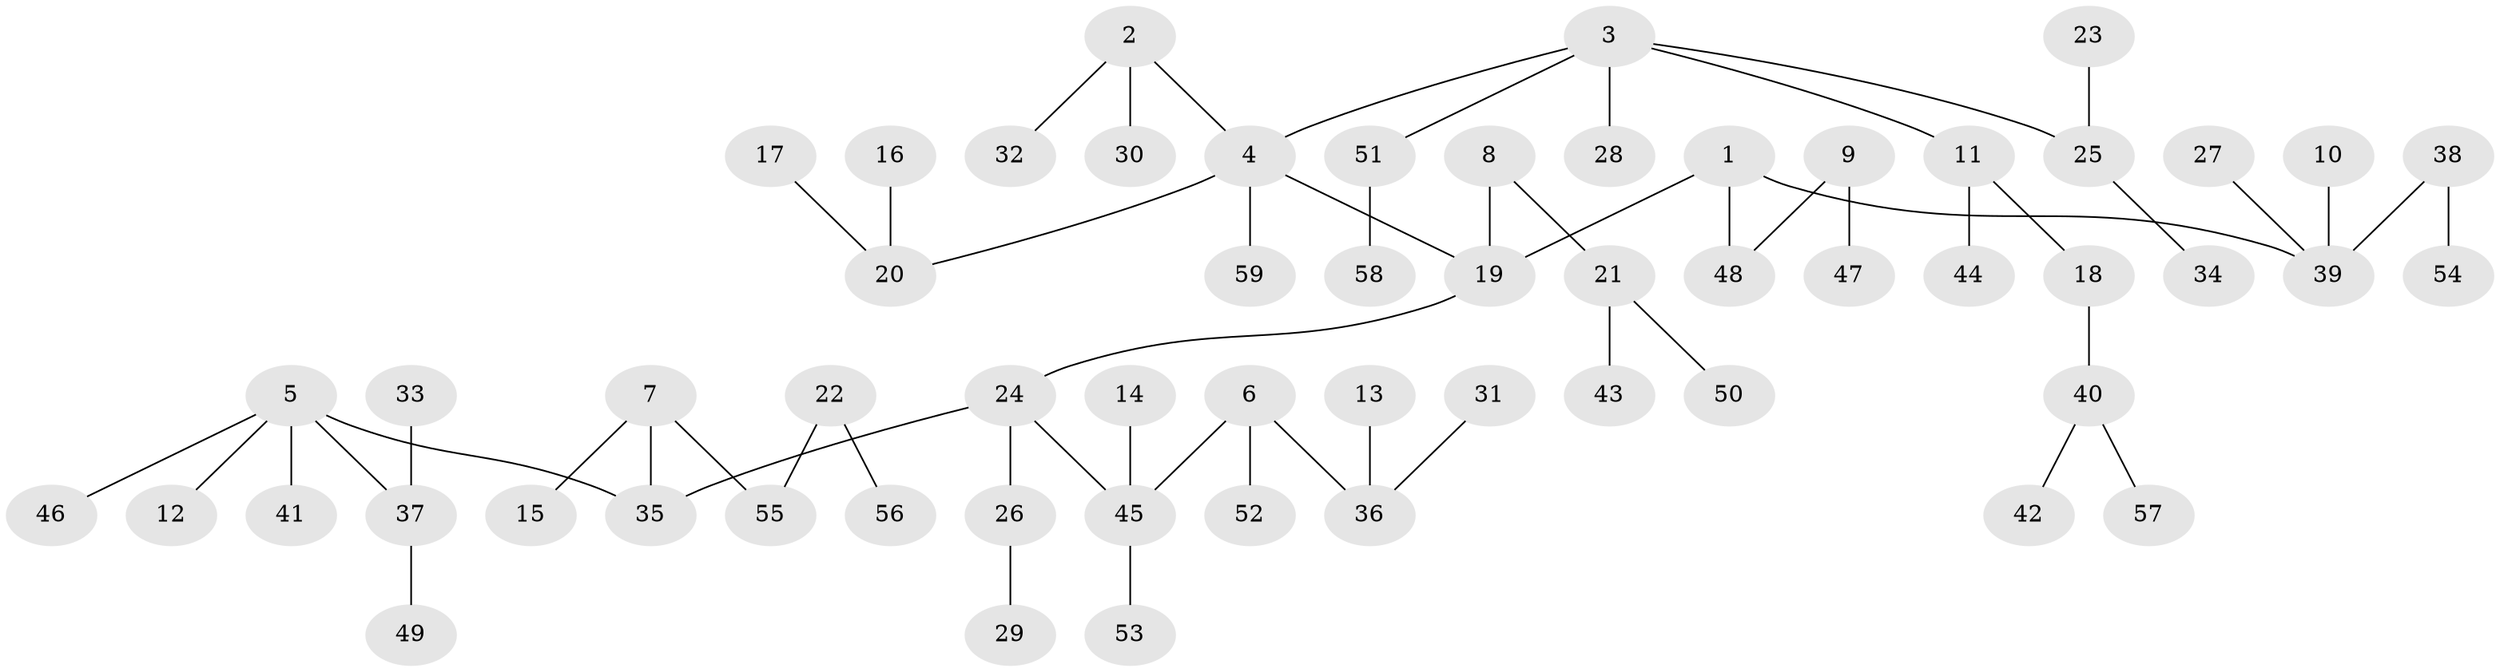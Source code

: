 // original degree distribution, {4: 0.0423728813559322, 5: 0.0423728813559322, 6: 0.01694915254237288, 2: 0.3305084745762712, 7: 0.00847457627118644, 3: 0.11016949152542373, 1: 0.4491525423728814}
// Generated by graph-tools (version 1.1) at 2025/02/03/09/25 03:02:29]
// undirected, 59 vertices, 58 edges
graph export_dot {
graph [start="1"]
  node [color=gray90,style=filled];
  1;
  2;
  3;
  4;
  5;
  6;
  7;
  8;
  9;
  10;
  11;
  12;
  13;
  14;
  15;
  16;
  17;
  18;
  19;
  20;
  21;
  22;
  23;
  24;
  25;
  26;
  27;
  28;
  29;
  30;
  31;
  32;
  33;
  34;
  35;
  36;
  37;
  38;
  39;
  40;
  41;
  42;
  43;
  44;
  45;
  46;
  47;
  48;
  49;
  50;
  51;
  52;
  53;
  54;
  55;
  56;
  57;
  58;
  59;
  1 -- 19 [weight=1.0];
  1 -- 39 [weight=1.0];
  1 -- 48 [weight=1.0];
  2 -- 4 [weight=1.0];
  2 -- 30 [weight=1.0];
  2 -- 32 [weight=1.0];
  3 -- 4 [weight=1.0];
  3 -- 11 [weight=1.0];
  3 -- 25 [weight=1.0];
  3 -- 28 [weight=1.0];
  3 -- 51 [weight=1.0];
  4 -- 19 [weight=1.0];
  4 -- 20 [weight=1.0];
  4 -- 59 [weight=1.0];
  5 -- 12 [weight=1.0];
  5 -- 35 [weight=1.0];
  5 -- 37 [weight=1.0];
  5 -- 41 [weight=1.0];
  5 -- 46 [weight=1.0];
  6 -- 36 [weight=1.0];
  6 -- 45 [weight=1.0];
  6 -- 52 [weight=1.0];
  7 -- 15 [weight=1.0];
  7 -- 35 [weight=1.0];
  7 -- 55 [weight=1.0];
  8 -- 19 [weight=1.0];
  8 -- 21 [weight=1.0];
  9 -- 47 [weight=1.0];
  9 -- 48 [weight=1.0];
  10 -- 39 [weight=1.0];
  11 -- 18 [weight=1.0];
  11 -- 44 [weight=1.0];
  13 -- 36 [weight=1.0];
  14 -- 45 [weight=1.0];
  16 -- 20 [weight=1.0];
  17 -- 20 [weight=1.0];
  18 -- 40 [weight=1.0];
  19 -- 24 [weight=1.0];
  21 -- 43 [weight=1.0];
  21 -- 50 [weight=1.0];
  22 -- 55 [weight=1.0];
  22 -- 56 [weight=1.0];
  23 -- 25 [weight=1.0];
  24 -- 26 [weight=1.0];
  24 -- 35 [weight=1.0];
  24 -- 45 [weight=1.0];
  25 -- 34 [weight=1.0];
  26 -- 29 [weight=1.0];
  27 -- 39 [weight=1.0];
  31 -- 36 [weight=1.0];
  33 -- 37 [weight=1.0];
  37 -- 49 [weight=1.0];
  38 -- 39 [weight=1.0];
  38 -- 54 [weight=1.0];
  40 -- 42 [weight=1.0];
  40 -- 57 [weight=1.0];
  45 -- 53 [weight=1.0];
  51 -- 58 [weight=1.0];
}
